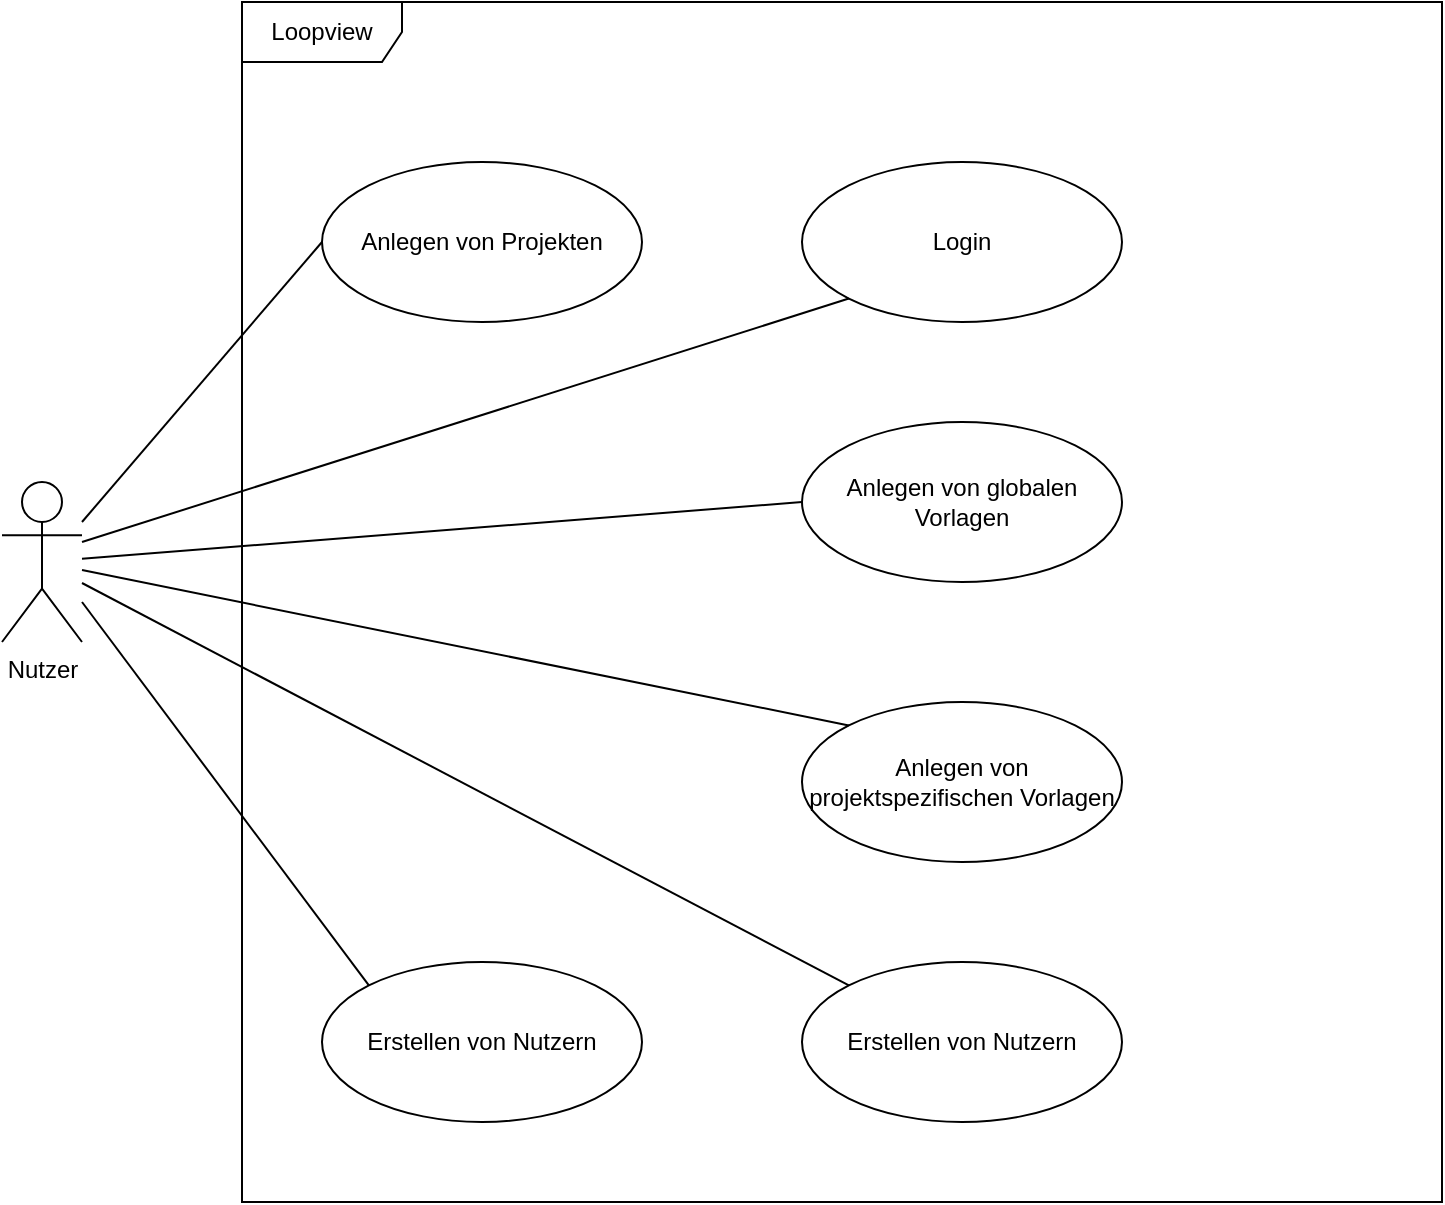 <mxfile version="15.7.3" type="device"><diagram id="-wViMnis5RYNKBnOUbPm" name="Seite-1"><mxGraphModel dx="818" dy="564" grid="1" gridSize="10" guides="1" tooltips="1" connect="1" arrows="1" fold="1" page="1" pageScale="1" pageWidth="827" pageHeight="1169" math="0" shadow="0"><root><mxCell id="0"/><mxCell id="1" parent="0"/><mxCell id="EL_PDC8cYzIs1jLhRt-x-1" value="Nutzer" style="shape=umlActor;verticalLabelPosition=bottom;verticalAlign=top;html=1;" vertex="1" parent="1"><mxGeometry x="40" y="360" width="40" height="80" as="geometry"/></mxCell><mxCell id="EL_PDC8cYzIs1jLhRt-x-5" value="Loopview" style="shape=umlFrame;whiteSpace=wrap;html=1;width=80;height=30;" vertex="1" parent="1"><mxGeometry x="160" y="120" width="600" height="600" as="geometry"/></mxCell><mxCell id="EL_PDC8cYzIs1jLhRt-x-6" value="Anlegen von Projekten" style="ellipse;whiteSpace=wrap;html=1;" vertex="1" parent="1"><mxGeometry x="200" y="200" width="160" height="80" as="geometry"/></mxCell><mxCell id="EL_PDC8cYzIs1jLhRt-x-7" value="Login" style="ellipse;whiteSpace=wrap;html=1;" vertex="1" parent="1"><mxGeometry x="440" y="200" width="160" height="80" as="geometry"/></mxCell><mxCell id="EL_PDC8cYzIs1jLhRt-x-8" value="Anlegen von globalen Vorlagen" style="ellipse;whiteSpace=wrap;html=1;" vertex="1" parent="1"><mxGeometry x="440" y="330" width="160" height="80" as="geometry"/></mxCell><mxCell id="EL_PDC8cYzIs1jLhRt-x-9" value="Anlegen von projektspezifischen Vorlagen" style="ellipse;whiteSpace=wrap;html=1;" vertex="1" parent="1"><mxGeometry x="440" y="470" width="160" height="80" as="geometry"/></mxCell><mxCell id="EL_PDC8cYzIs1jLhRt-x-10" value="Erstellen von Nutzern" style="ellipse;whiteSpace=wrap;html=1;" vertex="1" parent="1"><mxGeometry x="440" y="600" width="160" height="80" as="geometry"/></mxCell><mxCell id="EL_PDC8cYzIs1jLhRt-x-11" value="Erstellen von Nutzern" style="ellipse;whiteSpace=wrap;html=1;" vertex="1" parent="1"><mxGeometry x="200" y="600" width="160" height="80" as="geometry"/></mxCell><mxCell id="EL_PDC8cYzIs1jLhRt-x-14" value="" style="endArrow=none;html=1;rounded=0;entryX=0;entryY=0.5;entryDx=0;entryDy=0;" edge="1" parent="1" target="EL_PDC8cYzIs1jLhRt-x-6"><mxGeometry relative="1" as="geometry"><mxPoint x="80" y="380" as="sourcePoint"/><mxPoint x="190" y="250" as="targetPoint"/></mxGeometry></mxCell><mxCell id="EL_PDC8cYzIs1jLhRt-x-15" value="" style="endArrow=none;html=1;rounded=0;entryX=0;entryY=0.5;entryDx=0;entryDy=0;" edge="1" parent="1" source="EL_PDC8cYzIs1jLhRt-x-1" target="EL_PDC8cYzIs1jLhRt-x-8"><mxGeometry relative="1" as="geometry"><mxPoint x="210" y="399.66" as="sourcePoint"/><mxPoint x="370" y="399.66" as="targetPoint"/></mxGeometry></mxCell><mxCell id="EL_PDC8cYzIs1jLhRt-x-16" value="" style="endArrow=none;html=1;rounded=0;entryX=0;entryY=1;entryDx=0;entryDy=0;" edge="1" parent="1" target="EL_PDC8cYzIs1jLhRt-x-7"><mxGeometry relative="1" as="geometry"><mxPoint x="80" y="390" as="sourcePoint"/><mxPoint x="340" y="340" as="targetPoint"/></mxGeometry></mxCell><mxCell id="EL_PDC8cYzIs1jLhRt-x-17" value="" style="endArrow=none;html=1;rounded=0;entryX=0;entryY=0;entryDx=0;entryDy=0;" edge="1" parent="1" source="EL_PDC8cYzIs1jLhRt-x-1" target="EL_PDC8cYzIs1jLhRt-x-10"><mxGeometry relative="1" as="geometry"><mxPoint x="280" y="440" as="sourcePoint"/><mxPoint x="440" y="440" as="targetPoint"/></mxGeometry></mxCell><mxCell id="EL_PDC8cYzIs1jLhRt-x-18" value="" style="endArrow=none;html=1;rounded=0;entryX=0;entryY=0;entryDx=0;entryDy=0;" edge="1" parent="1" target="EL_PDC8cYzIs1jLhRt-x-11"><mxGeometry relative="1" as="geometry"><mxPoint x="80" y="420" as="sourcePoint"/><mxPoint x="440" y="440" as="targetPoint"/></mxGeometry></mxCell><mxCell id="EL_PDC8cYzIs1jLhRt-x-19" value="" style="endArrow=none;html=1;rounded=0;entryX=0;entryY=0;entryDx=0;entryDy=0;" edge="1" parent="1" source="EL_PDC8cYzIs1jLhRt-x-1" target="EL_PDC8cYzIs1jLhRt-x-9"><mxGeometry relative="1" as="geometry"><mxPoint x="280" y="440" as="sourcePoint"/><mxPoint x="440" y="440" as="targetPoint"/></mxGeometry></mxCell></root></mxGraphModel></diagram></mxfile>